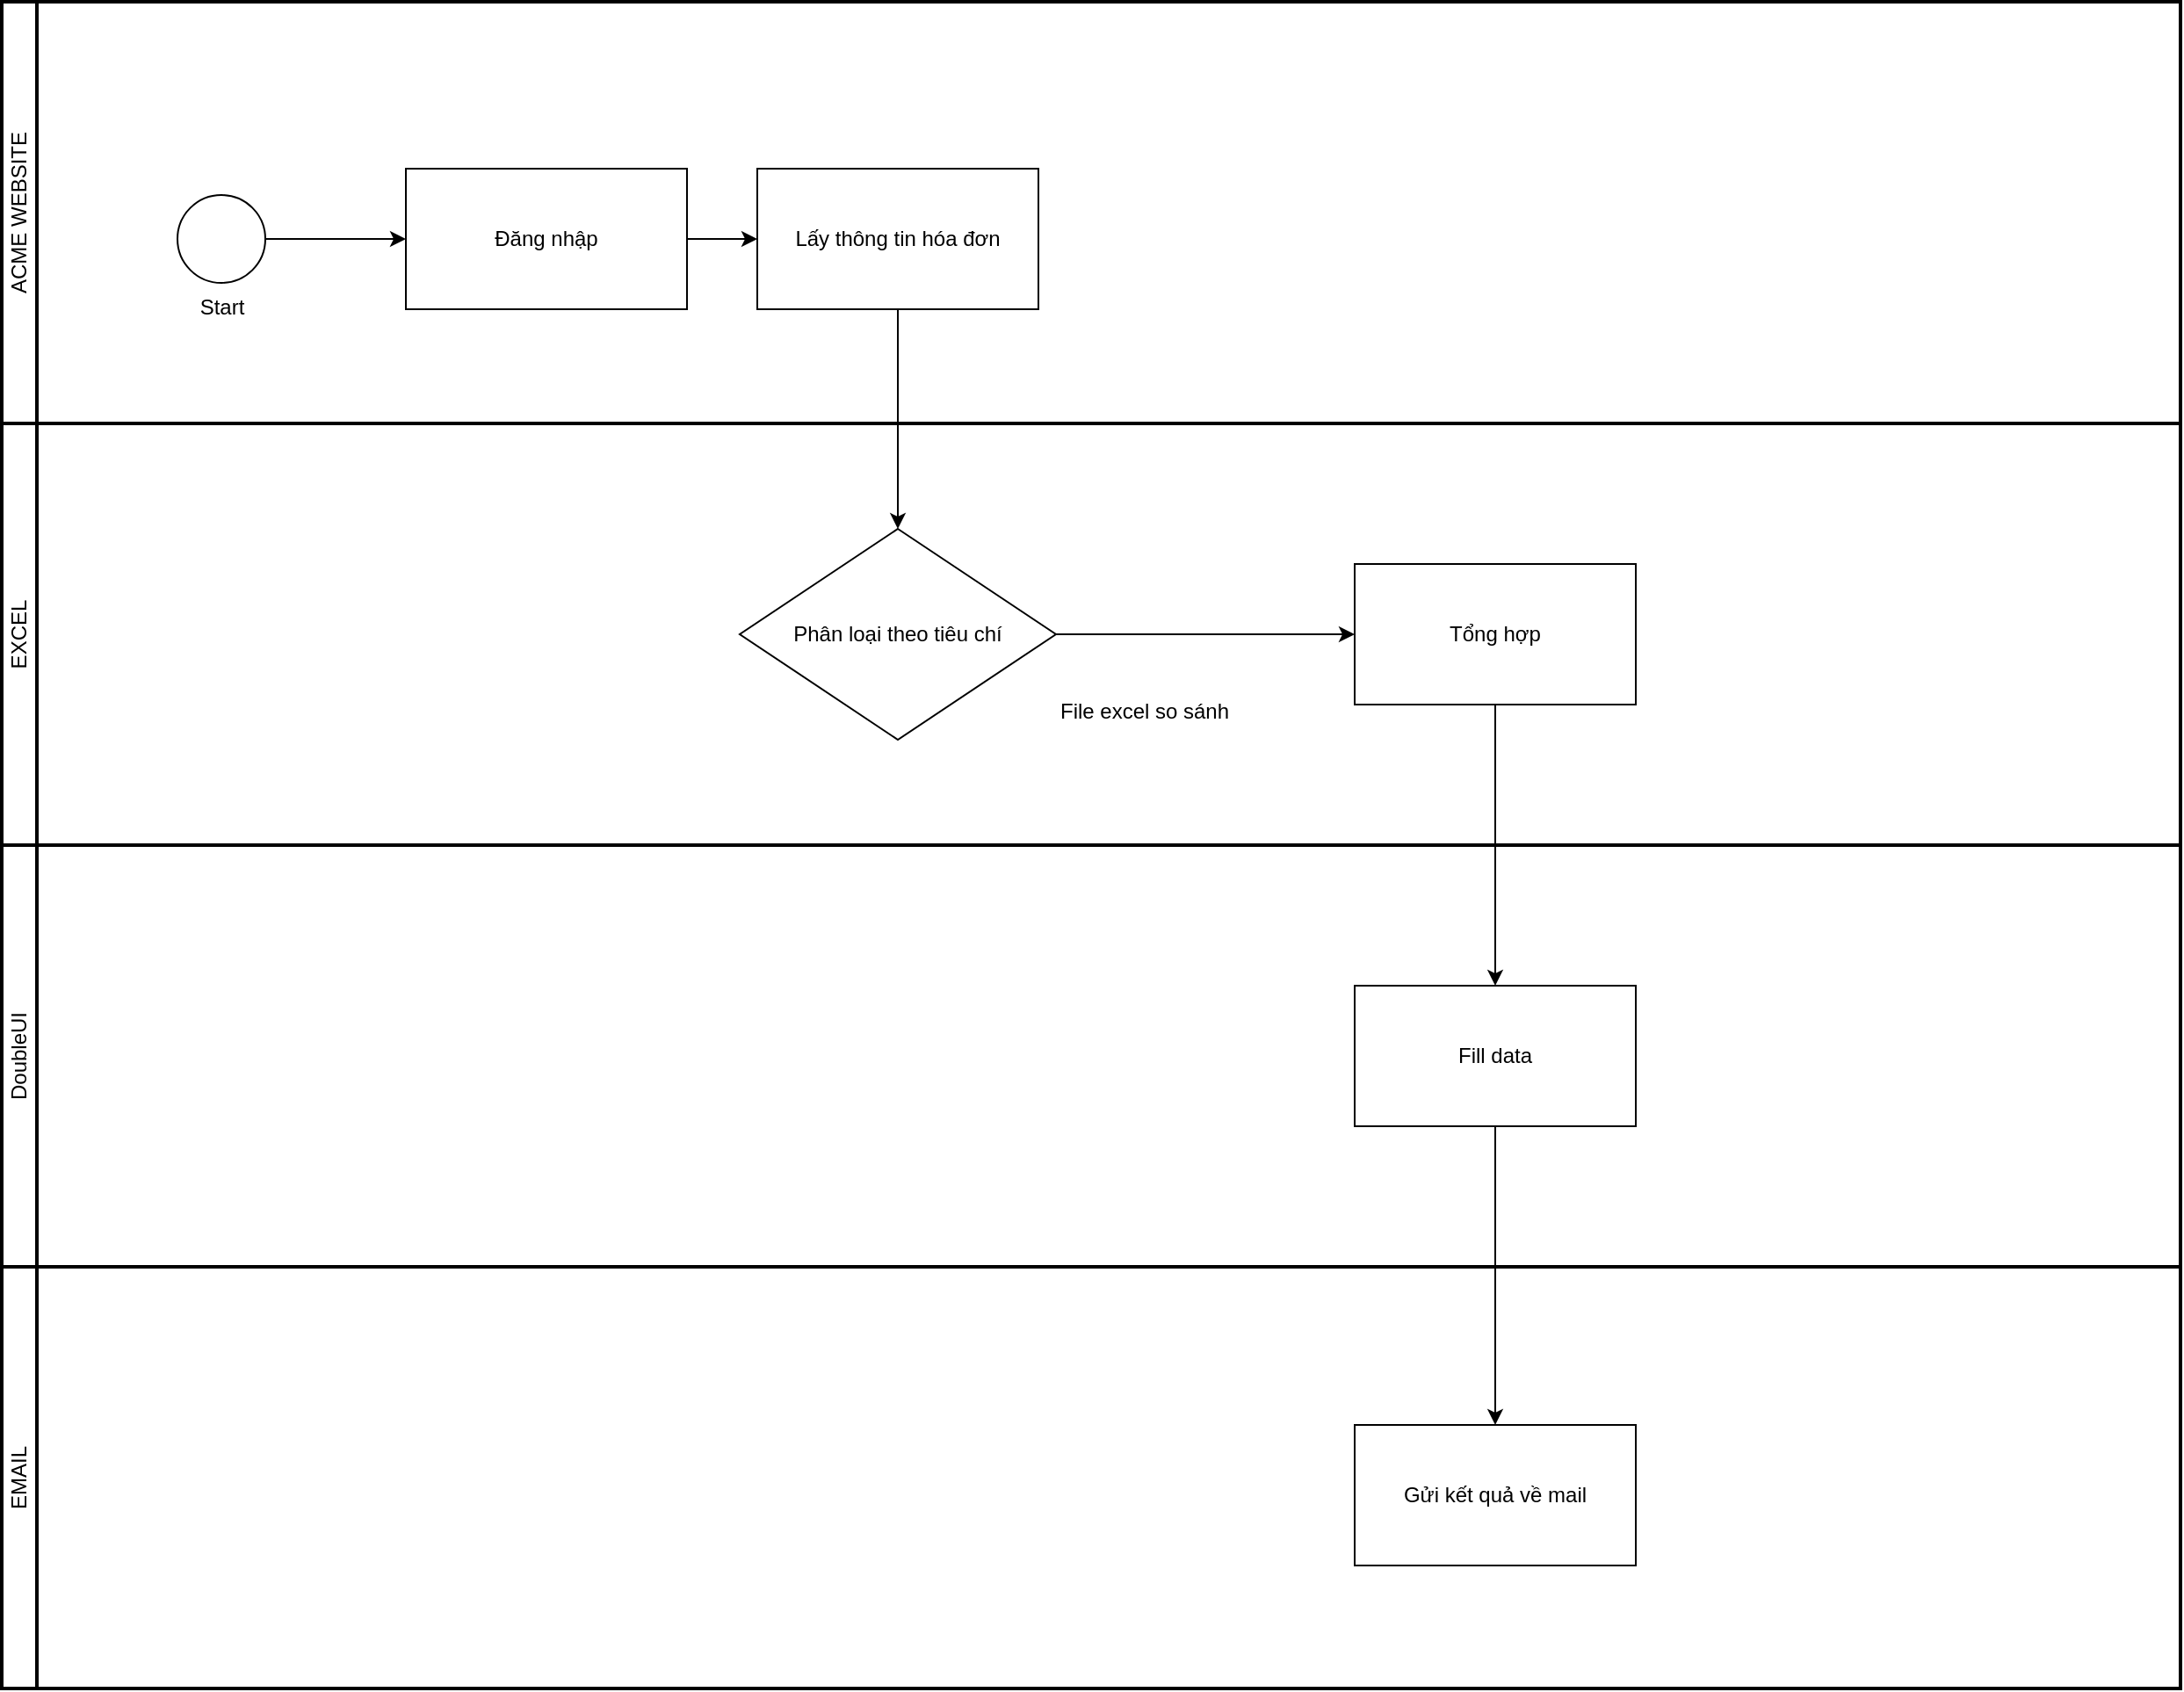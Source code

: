 <mxfile version="21.3.2" type="device">
  <diagram name="Page-1" id="CaN2TIFZS95RjNvJMq2R">
    <mxGraphModel dx="1119" dy="914" grid="1" gridSize="10" guides="1" tooltips="1" connect="1" arrows="1" fold="1" page="1" pageScale="1" pageWidth="850" pageHeight="1100" math="0" shadow="0">
      <root>
        <mxCell id="0" />
        <mxCell id="1" parent="0" />
        <mxCell id="9Jd0rOTbVGKq8dBKAiqy-2" value="ACME WEBSITE" style="swimlane;html=1;startSize=20;fontStyle=0;collapsible=0;horizontal=0;swimlaneLine=1;swimlaneFillColor=#ffffff;strokeWidth=2;whiteSpace=wrap;" vertex="1" parent="1">
          <mxGeometry x="80" y="40" width="1240" height="240" as="geometry" />
        </mxCell>
        <mxCell id="9Jd0rOTbVGKq8dBKAiqy-10" style="edgeStyle=orthogonalEdgeStyle;rounded=0;orthogonalLoop=1;jettySize=auto;html=1;" edge="1" parent="9Jd0rOTbVGKq8dBKAiqy-2" source="9Jd0rOTbVGKq8dBKAiqy-6" target="9Jd0rOTbVGKq8dBKAiqy-9">
          <mxGeometry relative="1" as="geometry" />
        </mxCell>
        <mxCell id="9Jd0rOTbVGKq8dBKAiqy-6" value="Đăng nhập" style="rounded=0;whiteSpace=wrap;html=1;" vertex="1" parent="9Jd0rOTbVGKq8dBKAiqy-2">
          <mxGeometry x="230" y="95" width="160" height="80" as="geometry" />
        </mxCell>
        <mxCell id="9Jd0rOTbVGKq8dBKAiqy-8" style="edgeStyle=orthogonalEdgeStyle;rounded=0;orthogonalLoop=1;jettySize=auto;html=1;entryX=0;entryY=0.5;entryDx=0;entryDy=0;" edge="1" parent="9Jd0rOTbVGKq8dBKAiqy-2" source="9Jd0rOTbVGKq8dBKAiqy-7" target="9Jd0rOTbVGKq8dBKAiqy-6">
          <mxGeometry relative="1" as="geometry" />
        </mxCell>
        <mxCell id="9Jd0rOTbVGKq8dBKAiqy-7" value="Start" style="points=[[0.145,0.145,0],[0.5,0,0],[0.855,0.145,0],[1,0.5,0],[0.855,0.855,0],[0.5,1,0],[0.145,0.855,0],[0,0.5,0]];shape=mxgraph.bpmn.event;html=1;verticalLabelPosition=bottom;labelBackgroundColor=#ffffff;verticalAlign=top;align=center;perimeter=ellipsePerimeter;outlineConnect=0;aspect=fixed;outline=standard;symbol=general;" vertex="1" parent="9Jd0rOTbVGKq8dBKAiqy-2">
          <mxGeometry x="100" y="110" width="50" height="50" as="geometry" />
        </mxCell>
        <mxCell id="9Jd0rOTbVGKq8dBKAiqy-9" value="Lấy thông tin hóa đơn" style="rounded=0;whiteSpace=wrap;html=1;" vertex="1" parent="9Jd0rOTbVGKq8dBKAiqy-2">
          <mxGeometry x="430" y="95" width="160" height="80" as="geometry" />
        </mxCell>
        <mxCell id="9Jd0rOTbVGKq8dBKAiqy-3" value="EXCEL" style="swimlane;html=1;startSize=20;fontStyle=0;collapsible=0;horizontal=0;swimlaneLine=1;swimlaneFillColor=#ffffff;strokeWidth=2;whiteSpace=wrap;" vertex="1" parent="1">
          <mxGeometry x="80" y="280" width="1240" height="240" as="geometry" />
        </mxCell>
        <mxCell id="9Jd0rOTbVGKq8dBKAiqy-11" value="Tổng hợp" style="rounded=0;whiteSpace=wrap;html=1;" vertex="1" parent="9Jd0rOTbVGKq8dBKAiqy-3">
          <mxGeometry x="770" y="80" width="160" height="80" as="geometry" />
        </mxCell>
        <mxCell id="9Jd0rOTbVGKq8dBKAiqy-15" style="edgeStyle=orthogonalEdgeStyle;rounded=0;orthogonalLoop=1;jettySize=auto;html=1;" edge="1" parent="9Jd0rOTbVGKq8dBKAiqy-3" source="9Jd0rOTbVGKq8dBKAiqy-13" target="9Jd0rOTbVGKq8dBKAiqy-11">
          <mxGeometry relative="1" as="geometry" />
        </mxCell>
        <mxCell id="9Jd0rOTbVGKq8dBKAiqy-13" value="Phân loại theo tiêu chí" style="rhombus;whiteSpace=wrap;html=1;" vertex="1" parent="9Jd0rOTbVGKq8dBKAiqy-3">
          <mxGeometry x="420" y="60" width="180" height="120" as="geometry" />
        </mxCell>
        <mxCell id="9Jd0rOTbVGKq8dBKAiqy-17" value="File excel so sánh" style="shape=image;html=1;verticalAlign=top;verticalLabelPosition=bottom;labelBackgroundColor=#ffffff;imageAspect=0;aspect=fixed;image=https://cdn3.iconfinder.com/data/icons/document-icons-2/30/647702-excel-128.png" vertex="1" parent="9Jd0rOTbVGKq8dBKAiqy-3">
          <mxGeometry x="620" y="90" width="60" height="60" as="geometry" />
        </mxCell>
        <mxCell id="9Jd0rOTbVGKq8dBKAiqy-4" value="EMAIL" style="swimlane;html=1;startSize=20;fontStyle=0;collapsible=0;horizontal=0;swimlaneLine=1;swimlaneFillColor=#ffffff;strokeWidth=2;whiteSpace=wrap;" vertex="1" parent="1">
          <mxGeometry x="80" y="760" width="1240" height="240" as="geometry" />
        </mxCell>
        <mxCell id="9Jd0rOTbVGKq8dBKAiqy-21" value="Gửi kết quả về mail" style="rounded=0;whiteSpace=wrap;html=1;" vertex="1" parent="9Jd0rOTbVGKq8dBKAiqy-4">
          <mxGeometry x="770" y="90" width="160" height="80" as="geometry" />
        </mxCell>
        <mxCell id="9Jd0rOTbVGKq8dBKAiqy-14" style="edgeStyle=orthogonalEdgeStyle;rounded=0;orthogonalLoop=1;jettySize=auto;html=1;entryX=0.5;entryY=0;entryDx=0;entryDy=0;" edge="1" parent="1" source="9Jd0rOTbVGKq8dBKAiqy-9" target="9Jd0rOTbVGKq8dBKAiqy-13">
          <mxGeometry relative="1" as="geometry" />
        </mxCell>
        <mxCell id="9Jd0rOTbVGKq8dBKAiqy-18" value="DoubleUI" style="swimlane;html=1;startSize=20;fontStyle=0;collapsible=0;horizontal=0;swimlaneLine=1;swimlaneFillColor=#ffffff;strokeWidth=2;whiteSpace=wrap;" vertex="1" parent="1">
          <mxGeometry x="80" y="520" width="1240" height="240" as="geometry" />
        </mxCell>
        <mxCell id="9Jd0rOTbVGKq8dBKAiqy-19" value="Fill data" style="rounded=0;whiteSpace=wrap;html=1;" vertex="1" parent="9Jd0rOTbVGKq8dBKAiqy-18">
          <mxGeometry x="770" y="80" width="160" height="80" as="geometry" />
        </mxCell>
        <mxCell id="9Jd0rOTbVGKq8dBKAiqy-20" style="edgeStyle=orthogonalEdgeStyle;rounded=0;orthogonalLoop=1;jettySize=auto;html=1;entryX=0.5;entryY=0;entryDx=0;entryDy=0;" edge="1" parent="1" source="9Jd0rOTbVGKq8dBKAiqy-11" target="9Jd0rOTbVGKq8dBKAiqy-19">
          <mxGeometry relative="1" as="geometry" />
        </mxCell>
        <mxCell id="9Jd0rOTbVGKq8dBKAiqy-22" style="edgeStyle=orthogonalEdgeStyle;rounded=0;orthogonalLoop=1;jettySize=auto;html=1;" edge="1" parent="1" source="9Jd0rOTbVGKq8dBKAiqy-19" target="9Jd0rOTbVGKq8dBKAiqy-21">
          <mxGeometry relative="1" as="geometry" />
        </mxCell>
      </root>
    </mxGraphModel>
  </diagram>
</mxfile>
